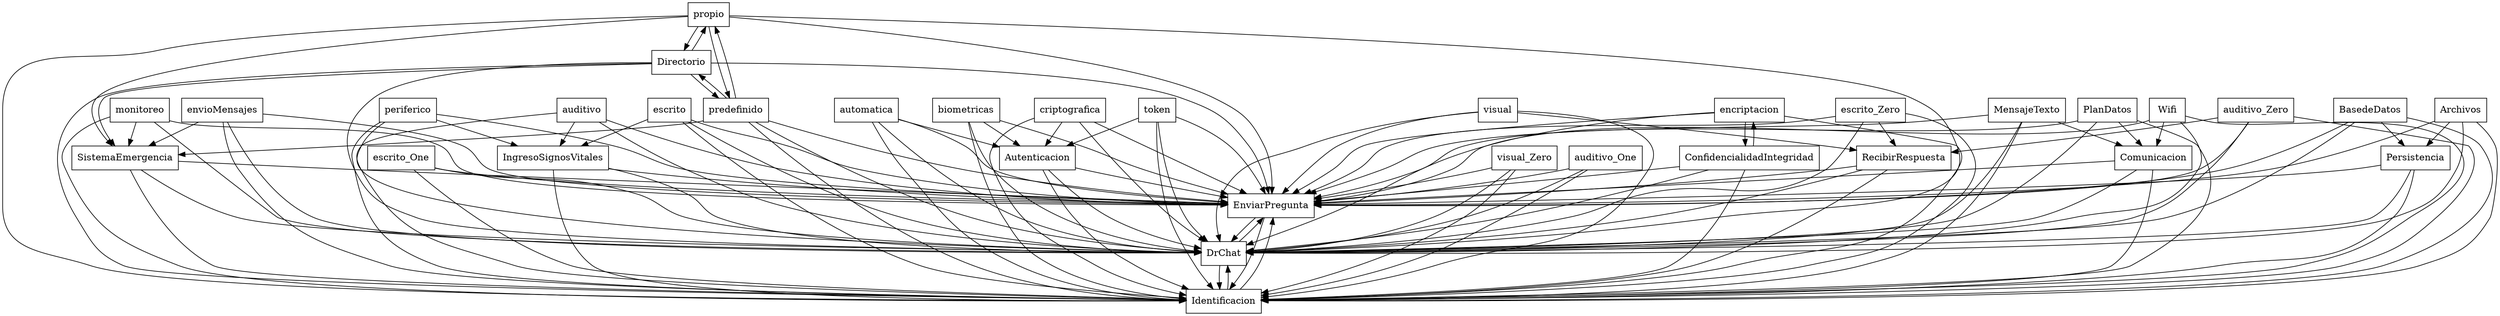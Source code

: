 digraph{
graph [rankdir=TB];
node [shape=box];
edge [arrowhead=normal];
0[label="Persistencia",]
1[label="automatica",]
2[label="SistemaEmergencia",]
3[label="biometricas",]
4[label="escrito_One",]
5[label="periferico",]
6[label="EnviarPregunta",]
7[label="criptografica",]
8[label="encriptacion",]
9[label="propio",]
10[label="DrChat",]
11[label="RecibirRespuesta",]
12[label="visual_Zero",]
13[label="token",]
14[label="envioMensajes",]
15[label="Archivos",]
16[label="MensajeTexto",]
17[label="auditivo_Zero",]
18[label="Directorio",]
19[label="PlanDatos",]
20[label="BasedeDatos",]
21[label="predefinido",]
22[label="monitoreo",]
23[label="auditivo",]
24[label="ConfidencialidadIntegridad",]
25[label="visual",]
26[label="escrito",]
27[label="auditivo_One",]
28[label="Autenticacion",]
29[label="Identificacion",]
30[label="IngresoSignosVitales",]
31[label="escrito_Zero",]
32[label="Comunicacion",]
33[label="Wifi",]
0->6[label="",]
0->10[label="",]
0->29[label="",]
1->6[label="",]
1->10[label="",]
1->28[label="",]
1->29[label="",]
2->6[label="",]
2->10[label="",]
2->29[label="",]
3->6[label="",]
3->10[label="",]
3->28[label="",]
3->29[label="",]
4->6[label="",]
4->10[label="",]
4->29[label="",]
5->6[label="",]
5->10[label="",]
5->29[label="",]
5->30[label="",]
6->10[label="",]
6->29[label="",]
7->6[label="",]
7->10[label="",]
7->28[label="",]
7->29[label="",]
8->6[label="",]
8->10[label="",]
8->24[label="",]
8->29[label="",]
9->2[label="",]
9->6[label="",]
9->10[label="",]
9->18[label="",]
9->21[label="",]
9->29[label="",]
10->6[label="",]
10->29[label="",]
11->6[label="",]
11->10[label="",]
11->29[label="",]
12->6[label="",]
12->10[label="",]
12->29[label="",]
13->6[label="",]
13->10[label="",]
13->28[label="",]
13->29[label="",]
14->2[label="",]
14->6[label="",]
14->10[label="",]
14->29[label="",]
15->0[label="",]
15->6[label="",]
15->10[label="",]
15->29[label="",]
16->6[label="",]
16->10[label="",]
16->29[label="",]
16->32[label="",]
17->6[label="",]
17->10[label="",]
17->11[label="",]
17->29[label="",]
18->2[label="",]
18->6[label="",]
18->9[label="",]
18->10[label="",]
18->21[label="",]
18->29[label="",]
19->6[label="",]
19->10[label="",]
19->29[label="",]
19->32[label="",]
20->0[label="",]
20->6[label="",]
20->10[label="",]
20->29[label="",]
21->2[label="",]
21->6[label="",]
21->9[label="",]
21->10[label="",]
21->18[label="",]
21->29[label="",]
22->2[label="",]
22->6[label="",]
22->10[label="",]
22->29[label="",]
23->6[label="",]
23->10[label="",]
23->29[label="",]
23->30[label="",]
24->6[label="",]
24->8[label="",]
24->10[label="",]
24->29[label="",]
25->6[label="",]
25->10[label="",]
25->11[label="",]
25->29[label="",]
26->6[label="",]
26->10[label="",]
26->29[label="",]
26->30[label="",]
27->6[label="",]
27->10[label="",]
27->29[label="",]
28->6[label="",]
28->10[label="",]
28->29[label="",]
29->6[label="",]
29->10[label="",]
30->6[label="",]
30->10[label="",]
30->29[label="",]
31->6[label="",]
31->10[label="",]
31->11[label="",]
31->29[label="",]
32->6[label="",]
32->10[label="",]
32->29[label="",]
33->6[label="",]
33->10[label="",]
33->29[label="",]
33->32[label="",]
}

